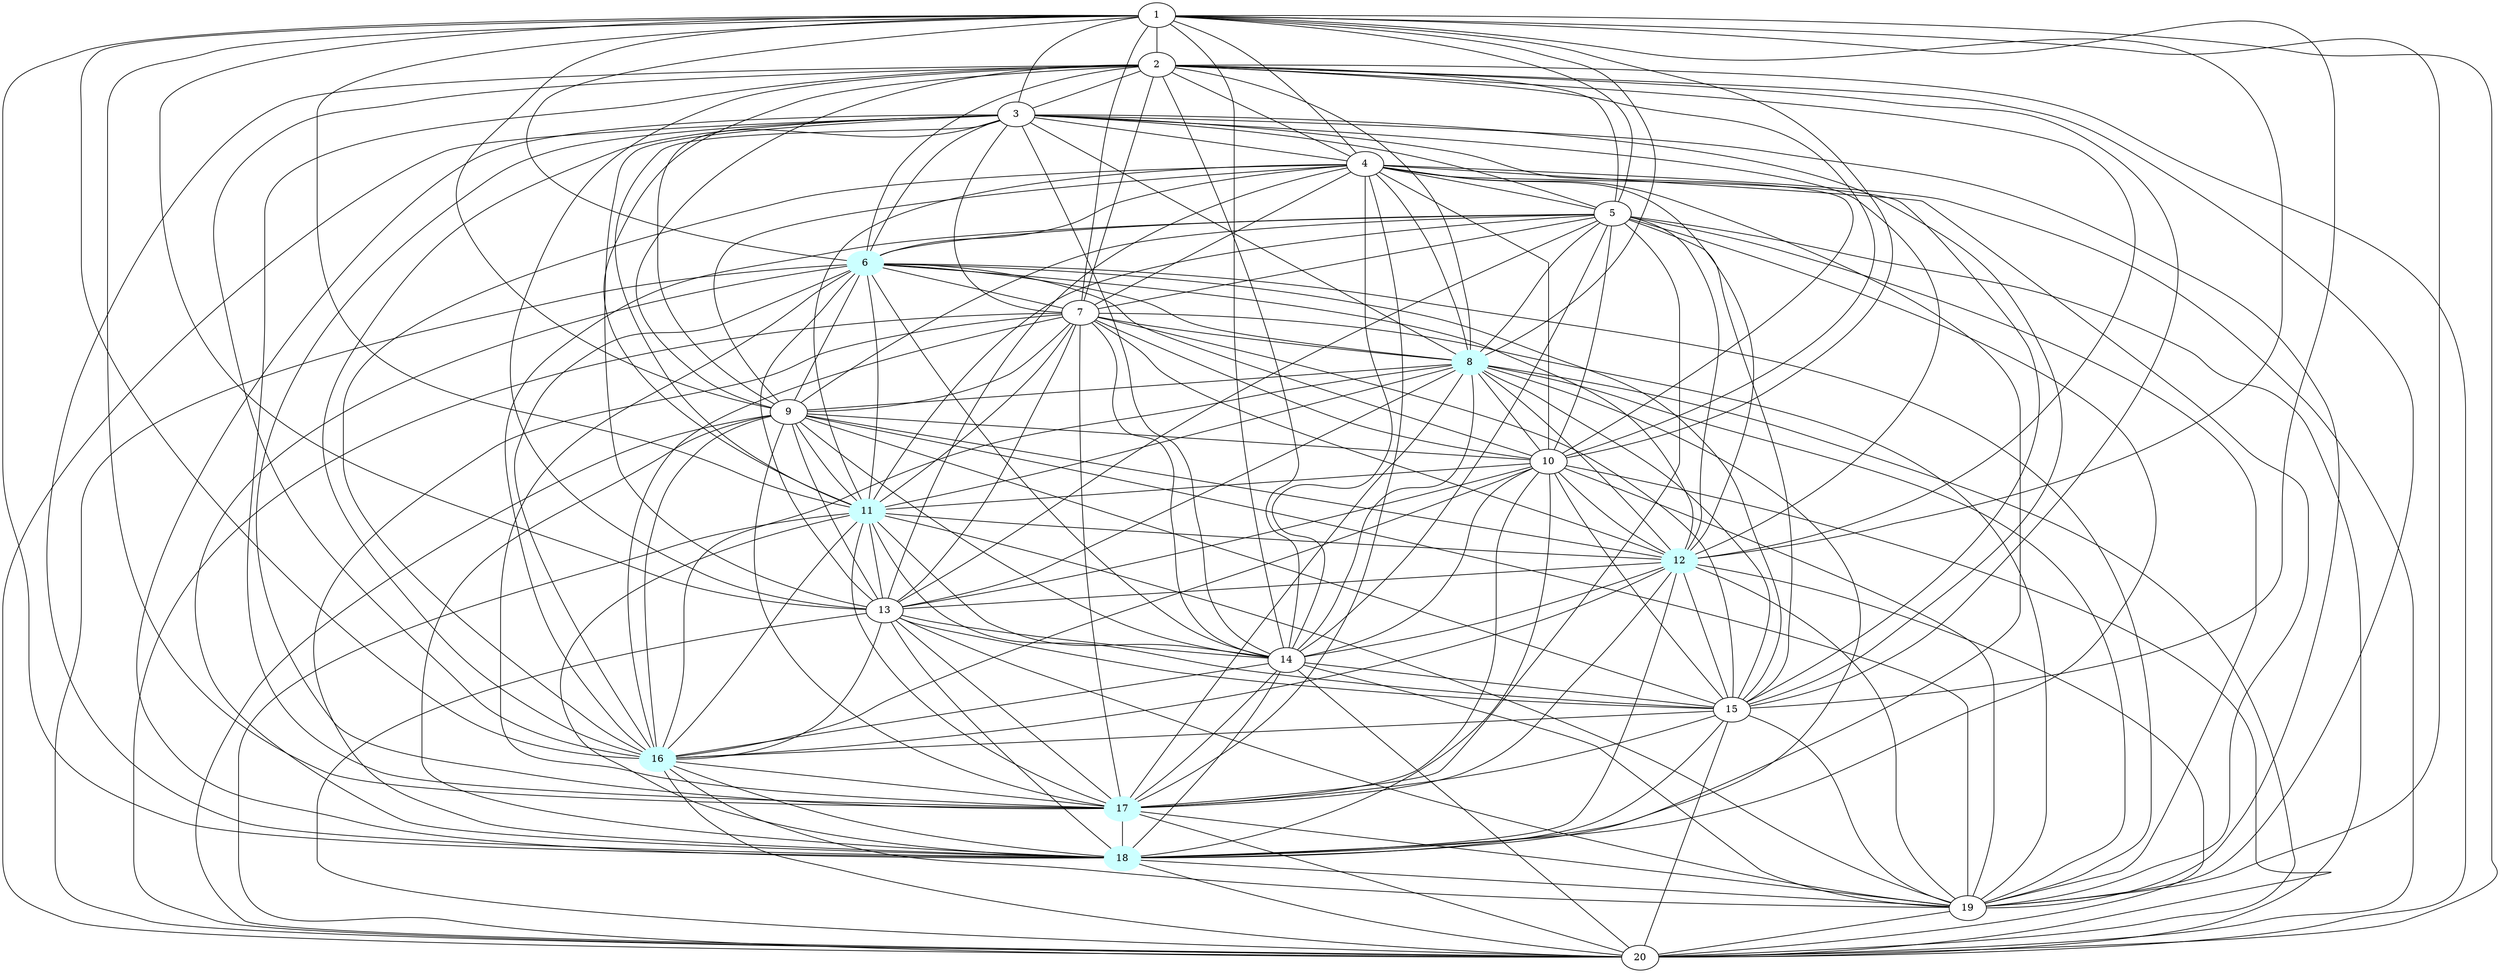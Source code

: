 graph G {
    6 [style=filled, color="#CCFFFF"];
    8 [style=filled, color="#CCFFFF"];
    11 [style=filled, color="#CCFFFF"];
    12 [style=filled, color="#CCFFFF"];
    16 [style=filled, color="#CCFFFF"];
    17 [style=filled, color="#CCFFFF"];
    18 [style=filled, color="#CCFFFF"];
    1 -- 2 [len= 4]
    1 -- 3 [len= 4]
    1 -- 4 [len= 3]
    1 -- 5 [len= 4]
    1 -- 6 [len= 4]
    1 -- 7 [len= 4]
    1 -- 8 [len= 4]
    1 -- 9 [len= 3]
    1 -- 10 [len= 4]
    1 -- 11 [len= 4]
    1 -- 12 [len= 4]
    1 -- 13 [len= 3]
    1 -- 14 [len= 4]
    1 -- 15 [len= 3]
    1 -- 16 [len= 3]
    1 -- 17 [len= 5]
    1 -- 18 [len= 4]
    1 -- 19 [len= 3]
    1 -- 20 [len= 3]
    2 -- 3 [len= 4]
    2 -- 4 [len= 4]
    2 -- 5 [len= 5]
    2 -- 6 [len= 4]
    2 -- 7 [len= 3]
    2 -- 8 [len= 5]
    2 -- 9 [len= 4]
    2 -- 10 [len= 4]
    2 -- 11 [len= 4]
    2 -- 12 [len= 4]
    2 -- 13 [len= 3]
    2 -- 14 [len= 5]
    2 -- 15 [len= 3]
    2 -- 16 [len= 4]
    2 -- 17 [len= 4]
    2 -- 18 [len= 3]
    2 -- 19 [len= 4]
    2 -- 20 [len= 4]
    3 -- 4 [len= 4]
    3 -- 5 [len= 5]
    3 -- 6 [len= 3]
    3 -- 7 [len= 4]
    3 -- 8 [len= 5]
    3 -- 9 [len= 4]
    3 -- 10 [len= 4]
    3 -- 11 [len= 3]
    3 -- 12 [len= 4]
    3 -- 13 [len= 4]
    3 -- 14 [len= 5]
    3 -- 15 [len= 4]
    3 -- 16 [len= 4]
    3 -- 17 [len= 3]
    3 -- 18 [len= 4]
    3 -- 19 [len= 5]
    3 -- 20 [len= 4]
    4 -- 5 [len= 4]
    4 -- 6 [len= 4]
    4 -- 7 [len= 4]
    4 -- 8 [len= 4]
    4 -- 9 [len= 4]
    4 -- 10 [len= 3]
    4 -- 11 [len= 4]
    4 -- 12 [len= 3]
    4 -- 13 [len= 3]
    4 -- 14 [len= 5]
    4 -- 15 [len= 3]
    4 -- 16 [len= 3]
    4 -- 17 [len= 4]
    4 -- 18 [len= 3]
    4 -- 19 [len= 3]
    4 -- 20 [len= 3]
    5 -- 6 [len= 4]
    5 -- 7 [len= 4]
    5 -- 8 [len= 3]
    5 -- 9 [len= 5]
    5 -- 10 [len= 3]
    5 -- 11 [len= 4]
    5 -- 12 [len= 3]
    5 -- 13 [len= 4]
    5 -- 14 [len= 5]
    5 -- 15 [len= 4]
    5 -- 16 [len= 4]
    5 -- 17 [len= 4]
    5 -- 18 [len= 4]
    5 -- 19 [len= 3]
    5 -- 20 [len= 4]
    6 -- 7 [len= 3]
    6 -- 8 [len= 4]
    6 -- 9 [len= 4]
    6 -- 10 [len= 4]
    6 -- 11 [len= 3]
    6 -- 12 [len= 4]
    6 -- 13 [len= 4]
    6 -- 14 [len= 5]
    6 -- 15 [len= 4]
    6 -- 16 [len= 3]
    6 -- 17 [len= 3]
    6 -- 18 [len= 3]
    6 -- 19 [len= 4]
    6 -- 20 [len= 4]
    7 -- 8 [len= 4]
    7 -- 9 [len= 4]
    7 -- 10 [len= 3]
    7 -- 11 [len= 4]
    7 -- 12 [len= 4]
    7 -- 13 [len= 3]
    7 -- 14 [len= 5]
    7 -- 15 [len= 4]
    7 -- 16 [len= 4]
    7 -- 17 [len= 4]
    7 -- 18 [len= 4]
    7 -- 19 [len= 4]
    7 -- 20 [len= 4]
    8 -- 9 [len= 5]
    8 -- 10 [len= 4]
    8 -- 11 [len= 4]
    8 -- 12 [len= 3]
    8 -- 13 [len= 4]
    8 -- 14 [len= 5]
    8 -- 15 [len= 4]
    8 -- 16 [len= 3]
    8 -- 17 [len= 4]
    8 -- 18 [len= 4]
    8 -- 19 [len= 4]
    8 -- 20 [len= 4]
    9 -- 10 [len= 4]
    9 -- 11 [len= 4]
    9 -- 12 [len= 4]
    9 -- 13 [len= 3]
    9 -- 14 [len= 4]
    9 -- 15 [len= 3]
    9 -- 16 [len= 4]
    9 -- 17 [len= 5]
    9 -- 18 [len= 4]
    9 -- 19 [len= 4]
    9 -- 20 [len= 4]
    10 -- 11 [len= 4]
    10 -- 12 [len= 3]
    10 -- 13 [len= 3]
    10 -- 14 [len= 5]
    10 -- 15 [len= 3]
    10 -- 16 [len= 4]
    10 -- 17 [len= 4]
    10 -- 18 [len= 3]
    10 -- 19 [len= 3]
    10 -- 20 [len= 3]
    11 -- 12 [len= 4]
    11 -- 13 [len= 3]
    11 -- 14 [len= 4]
    11 -- 15 [len= 4]
    11 -- 16 [len= 4]
    11 -- 17 [len= 3]
    11 -- 18 [len= 3]
    11 -- 19 [len= 4]
    11 -- 20 [len= 4]
    12 -- 13 [len= 4]
    12 -- 14 [len= 5]
    12 -- 15 [len= 4]
    12 -- 16 [len= 4]
    12 -- 17 [len= 3]
    12 -- 18 [len= 3]
    12 -- 19 [len= 4]
    12 -- 20 [len= 4]
    13 -- 14 [len= 3]
    13 -- 15 [len= 3]
    13 -- 16 [len= 3]
    13 -- 17 [len= 4]
    13 -- 18 [len= 3]
    13 -- 19 [len= 3]
    13 -- 20 [len= 3]
    14 -- 15 [len= 4]
    14 -- 16 [len= 5]
    14 -- 17 [len= 5]
    14 -- 18 [len= 4]
    14 -- 19 [len= 5]
    14 -- 20 [len= 4]
    15 -- 16 [len= 4]
    15 -- 17 [len= 5]
    15 -- 18 [len= 4]
    15 -- 19 [len= 3]
    15 -- 20 [len= 3]
    16 -- 17 [len= 4]
    16 -- 18 [len= 3]
    16 -- 19 [len= 3]
    16 -- 20 [len= 3]
    17 -- 18 [len= 4]
    17 -- 19 [len= 5]
    17 -- 20 [len= 4]
    18 -- 19 [len= 3]
    18 -- 20 [len= 3]
    19 -- 20 [len= 3]
}
